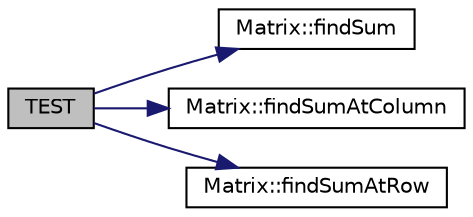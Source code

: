 digraph "TEST"
{
 // LATEX_PDF_SIZE
  edge [fontname="Helvetica",fontsize="10",labelfontname="Helvetica",labelfontsize="10"];
  node [fontname="Helvetica",fontsize="10",shape=record];
  rankdir="LR";
  Node1 [label="TEST",height=0.2,width=0.4,color="black", fillcolor="grey75", style="filled", fontcolor="black",tooltip=" "];
  Node1 -> Node2 [color="midnightblue",fontsize="10",style="solid",fontname="Helvetica"];
  Node2 [label="Matrix::findSum",height=0.2,width=0.4,color="black", fillcolor="white", style="filled",URL="$class_matrix.html#a1f366b7e4cd5e4062001992841c7e52a",tooltip=" "];
  Node1 -> Node3 [color="midnightblue",fontsize="10",style="solid",fontname="Helvetica"];
  Node3 [label="Matrix::findSumAtColumn",height=0.2,width=0.4,color="black", fillcolor="white", style="filled",URL="$class_matrix.html#acd42ebe5a1440aae12caa6bb6649a1ce",tooltip=" "];
  Node1 -> Node4 [color="midnightblue",fontsize="10",style="solid",fontname="Helvetica"];
  Node4 [label="Matrix::findSumAtRow",height=0.2,width=0.4,color="black", fillcolor="white", style="filled",URL="$class_matrix.html#a52d5f6ff35990100594147c2bfe2148e",tooltip=" "];
}
